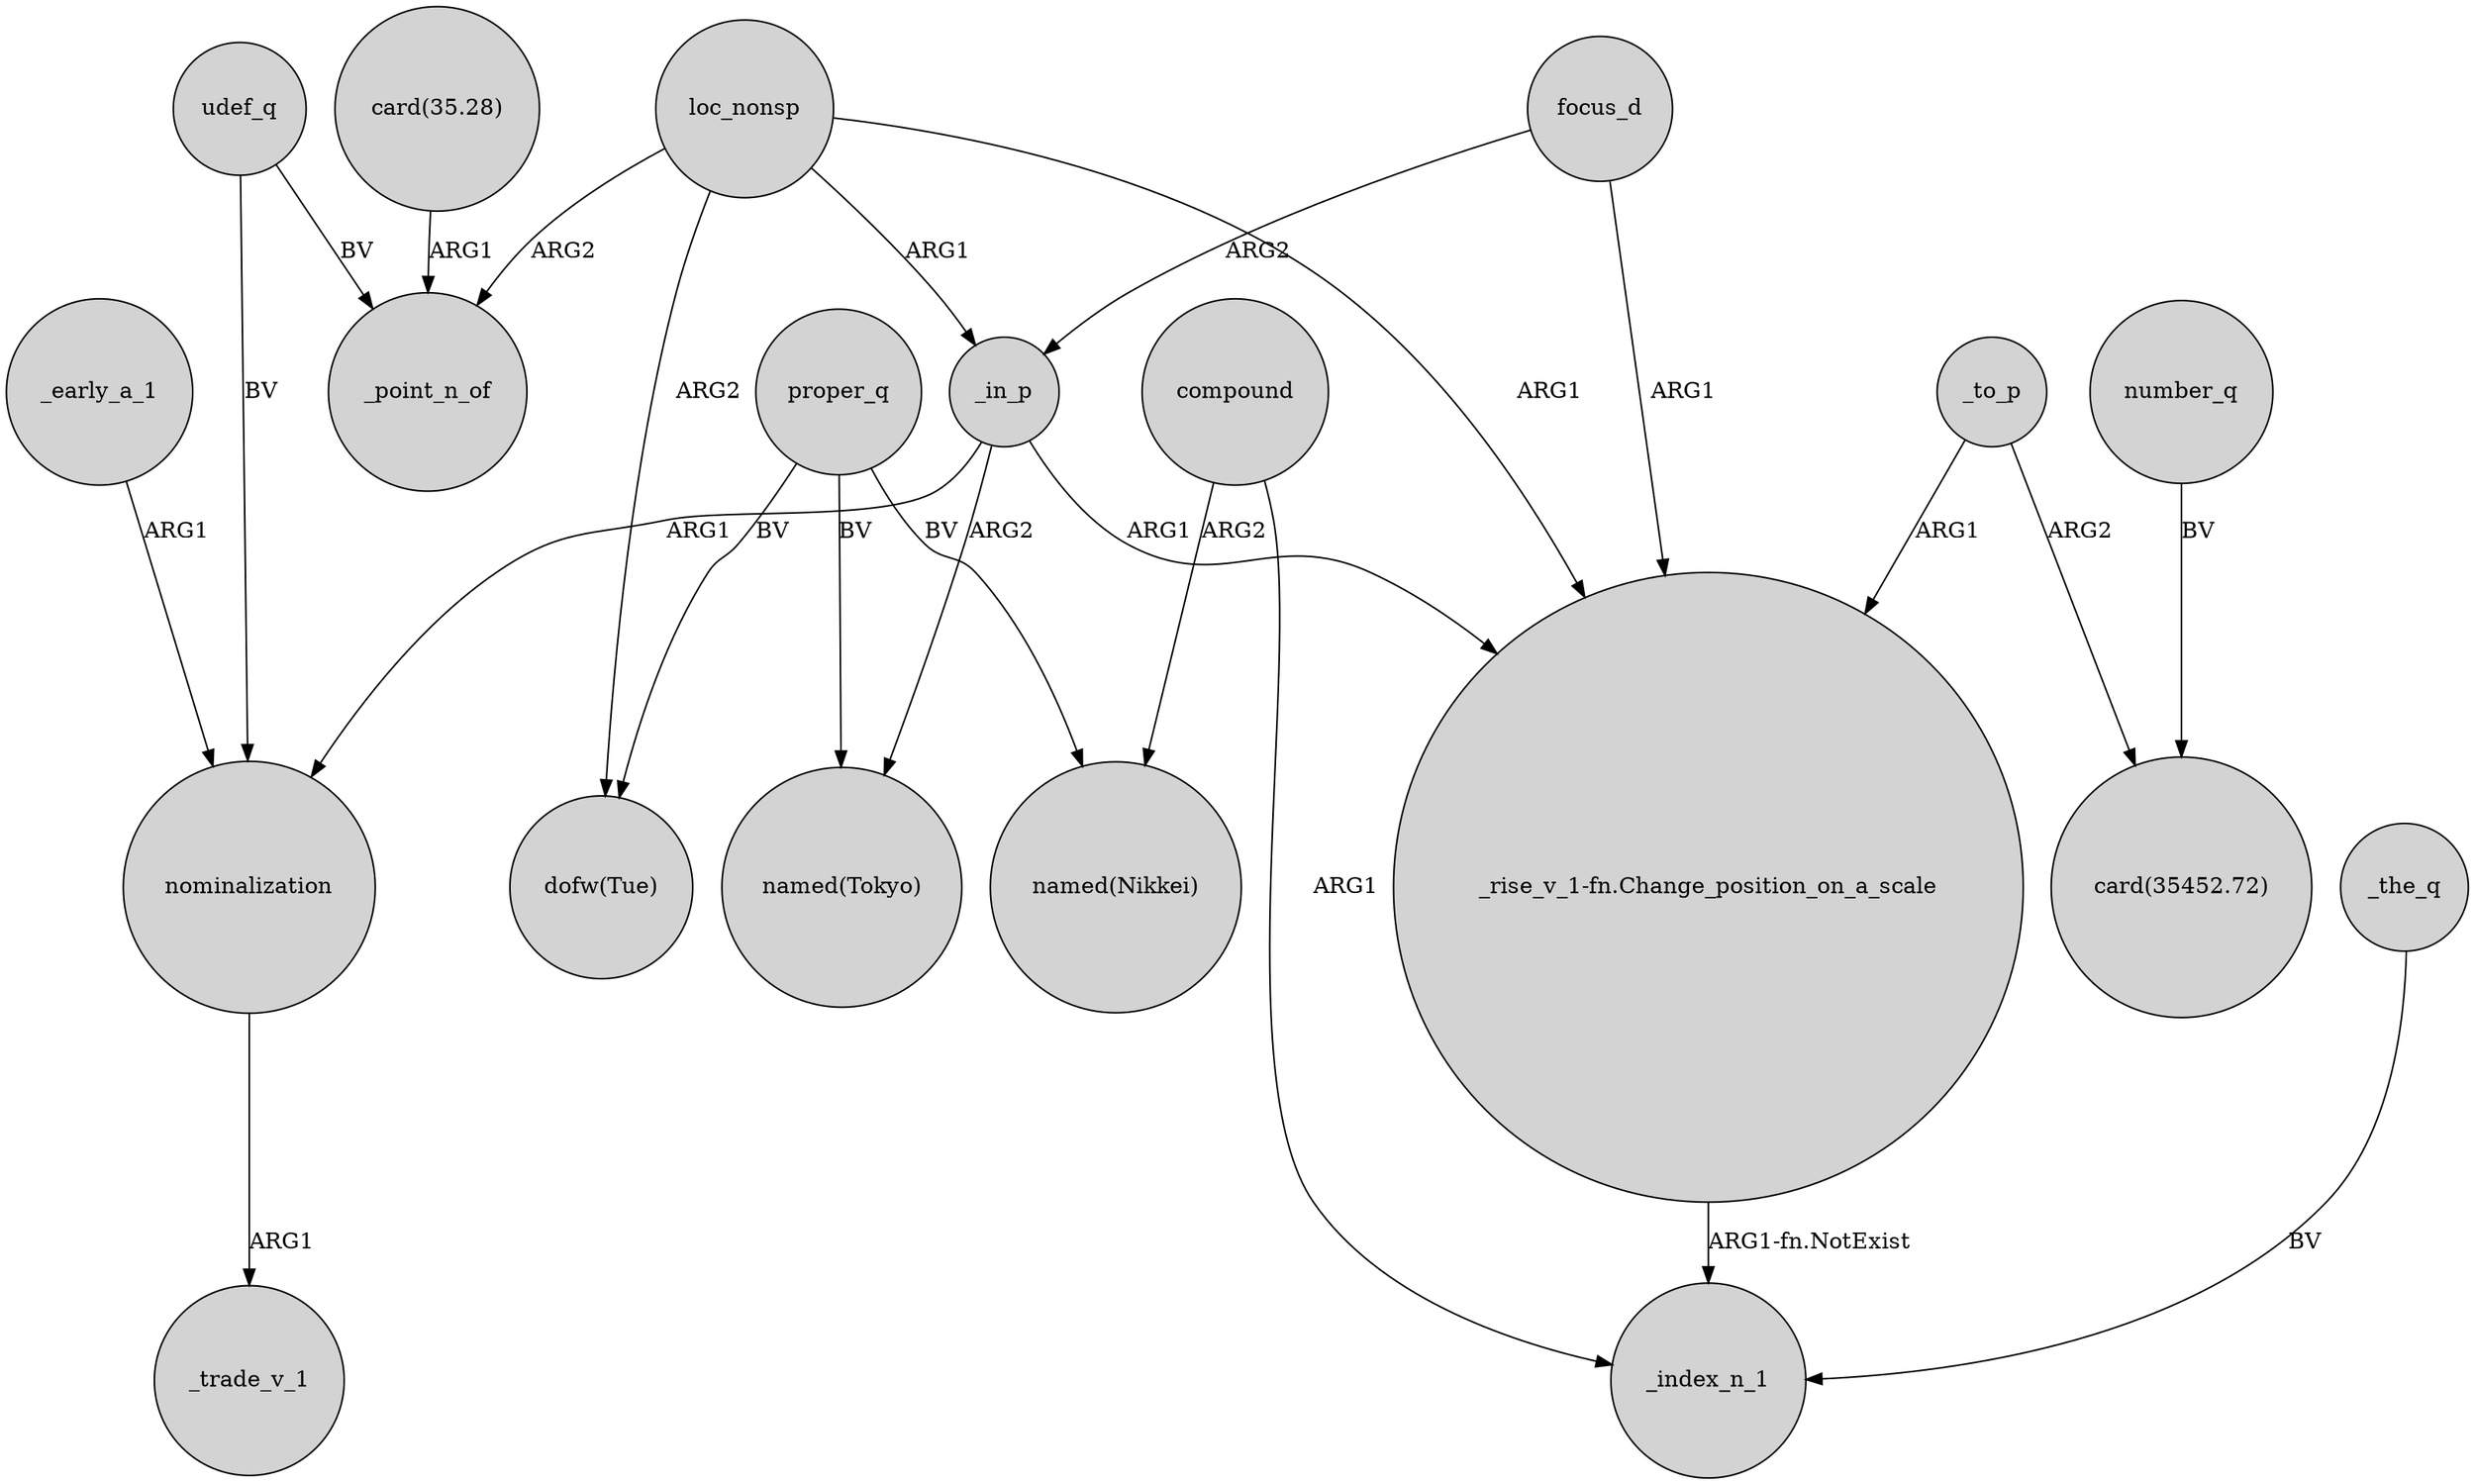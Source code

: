 digraph {
	node [shape=circle style=filled]
	loc_nonsp -> _point_n_of [label=ARG2]
	number_q -> "card(35452.72)" [label=BV]
	_early_a_1 -> nominalization [label=ARG1]
	proper_q -> "dofw(Tue)" [label=BV]
	nominalization -> _trade_v_1 [label=ARG1]
	_in_p -> "_rise_v_1-fn.Change_position_on_a_scale" [label=ARG1]
	proper_q -> "named(Tokyo)" [label=BV]
	loc_nonsp -> _in_p [label=ARG1]
	proper_q -> "named(Nikkei)" [label=BV]
	"_rise_v_1-fn.Change_position_on_a_scale" -> _index_n_1 [label="ARG1-fn.NotExist"]
	loc_nonsp -> "dofw(Tue)" [label=ARG2]
	compound -> "named(Nikkei)" [label=ARG2]
	loc_nonsp -> "_rise_v_1-fn.Change_position_on_a_scale" [label=ARG1]
	_in_p -> nominalization [label=ARG1]
	focus_d -> "_rise_v_1-fn.Change_position_on_a_scale" [label=ARG1]
	udef_q -> nominalization [label=BV]
	_the_q -> _index_n_1 [label=BV]
	"card(35.28)" -> _point_n_of [label=ARG1]
	_in_p -> "named(Tokyo)" [label=ARG2]
	_to_p -> "_rise_v_1-fn.Change_position_on_a_scale" [label=ARG1]
	_to_p -> "card(35452.72)" [label=ARG2]
	focus_d -> _in_p [label=ARG2]
	compound -> _index_n_1 [label=ARG1]
	udef_q -> _point_n_of [label=BV]
}
